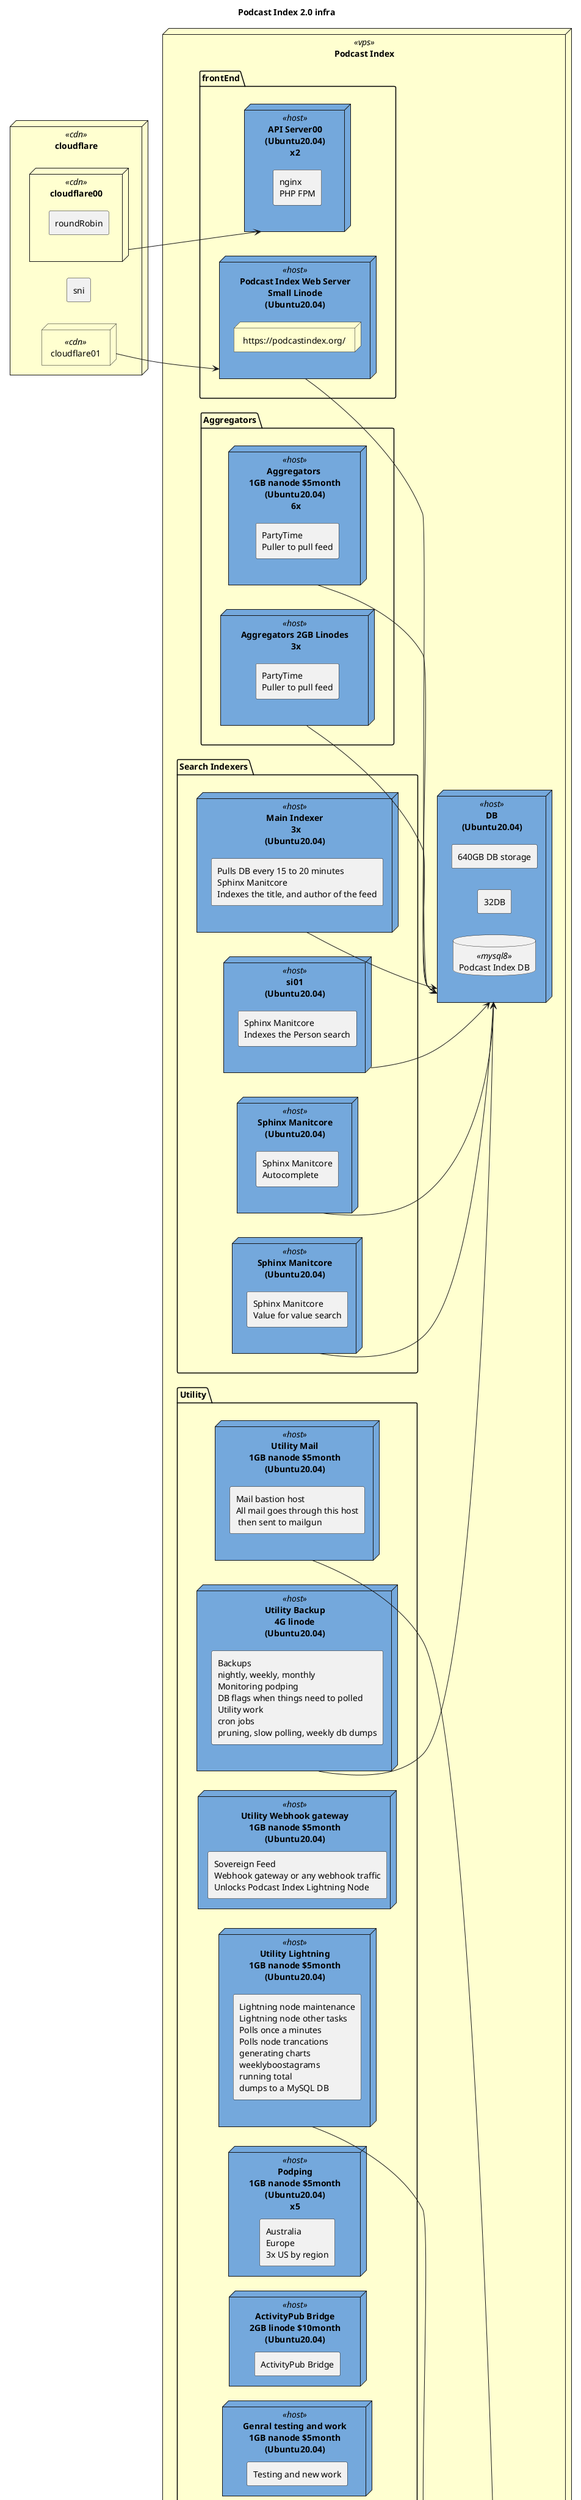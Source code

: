 @startuml
title Podcast Index 2.0 infra

skinparam node {
    BackgroundColor #FFFFD0
    BackgroundColor<<host>> #74a8dc
}

skinparam cloud {
    BackgroundColor<<user>> #69c890
    BackgroundColor<<api>> #f4a24f
    BackgroundColor<<cdn>> #69c890
    BackgroundColor<<vps>> #69c890
  
}



left to right direction
cloud mailgun {

}

cloud voltageNode {

}

node cloudflare <<cdn>> {
  rectangle sni
  node cloudflare00 <<cdn>> {
    rectangle roundRobin
  }
  node cloudflare01 <<cdn>> {

  }
}

node linode <<vps>> as "Podcast Index" {

  package frontEnd {
    node apiServer00 <<host>> as "API Server00\n(Ubuntu20.04)\nx2" {
      rectangle apiServer00a as "nginx\nPHP FPM"
      
    }



    node webSrv <<host>> as "Podcast Index Web Server\nSmall Linode\n(Ubuntu20.04)" {
      node webSite00 as "https://podcastindex.org/" {
        
      }
    }
  }
  node dbserver <<host>> as "DB\n(Ubuntu20.04)" {
      database dbSrv <<mysql8>> as "Podcast Index DB" {
        
      }
      rectangle volume00 as "640GB DB storage"
      rectangle ram00 as "32DB"
  }
  package "Aggregators" {
    node aggSmall <<host>> as "Aggregators \n1GB nanode $5month\n(Ubuntu20.04)\n 6x" {
      rectangle aggSmallb as "PartyTime\nPuller to pull feed"

    }
    node aggMed <<host>> as "Aggregators 2GB Linodes\n 3x" {
      rectangle aggMeda as "PartyTime\nPuller to pull feed"

    }
  }
  package "Search Indexers" {
    node searchIndexer00 <<host>> as "Main Indexer\n 3x\n(Ubuntu20.04)" {
      rectangle searchIndexer00a as "Pulls DB every 15 to 20 minutes\nSphinx Manitcore\nIndexes the title, and author of the feed"
    }
    node searchIndexer01 <<host>> as "si01\n(Ubuntu20.04)" {
      rectangle searchIndexer01a as "Sphinx Manitcore\nIndexes the Person search"
      
    }
    node searchIndexer02 <<host>> as "Sphinx Manitcore\n(Ubuntu20.04)" {
      rectangle searchIndexer02a as "Sphinx Manitcore\nAutocomplete"
    }
    node searchIndexer03 <<host>> as "Sphinx Manitcore\n(Ubuntu20.04)" {
      rectangle searchIndexer03a as "Sphinx Manitcore\nValue for value search"
    }
  }
  package "Utility" {
 
    node utilitySrv00 <<host>> as "Utility Mail\n1GB nanode $5month\n(Ubuntu20.04)" {
      rectangle mail00  as "Mail bastion host\nAll mail goes through this host\n then sent to mailgun" 
    }
    node utilitySrv01 <<host>> as "Utility Backup\n4G linode\n(Ubuntu20.04)" {
      rectangle utilitySrv01a as "Backups\nnightly, weekly, monthly\nMonitoring podping\nDB flags when things need to polled\nUtility work\ncron jobs\npruning, slow polling, weekly db dumps"
    }
    node utilitySrv02 <<host>> as "Utility Webhook gateway\n1GB nanode $5month\n(Ubuntu20.04)" {
      rectangle utilitySrv02a as "Sovereign Feed\nWebhook gateway or any webhook traffic\nUnlocks Podcast Index Lightning Node"  
    }
    node ligthnginUtilitySrv00 <<host>> as "Utility Lightning\n1GB nanode $5month\n(Ubuntu20.04)" {
      rectangle ligthnginUtilitySrv00a as "Lightning node maintenance\nLightning node other tasks\nPolls once a minutes\nPolls node trancations\ngenerating charts\nweeklyboostagrams\nrunning total\ndumps to a MySQL DB"
    }
    node podping00 <<host>> as "Podping\n1GB nanode $5month\n(Ubuntu20.04)\nx5" {
      rectangle podping00a as "Australia\nEurope\n3x US by region"
    }
    node activityPubBridge00 <<host>> as "ActivityPub Bridge\n2GB linode $10month\n(Ubuntu20.04)" {
      rectangle activityPubBridge00a as "ActivityPub Bridge"
    }
    node testingSrv00 <<host>> as "Genral testing and work\n1GB nanode $5month\n(Ubuntu20.04)" {
      rectangle testingSrv00a as "Testing and new work"
    }
  }
  cloudflare00 --> apiServer00
  cloudflare01 --> webSrv
  webSrv --> dbserver
  aggSmall --> dbserver
  aggMed   --> dbserver
  searchIndexer00 --> dbserver
  searchIndexer01 --> dbserver
  searchIndexer02 --> dbserver
  searchIndexer03 --> dbserver
  utilitySrv01 --> dbserver
}


utilitySrv00 --> mailgun
ligthnginUtilitySrv00 --> voltageNode
@enduml